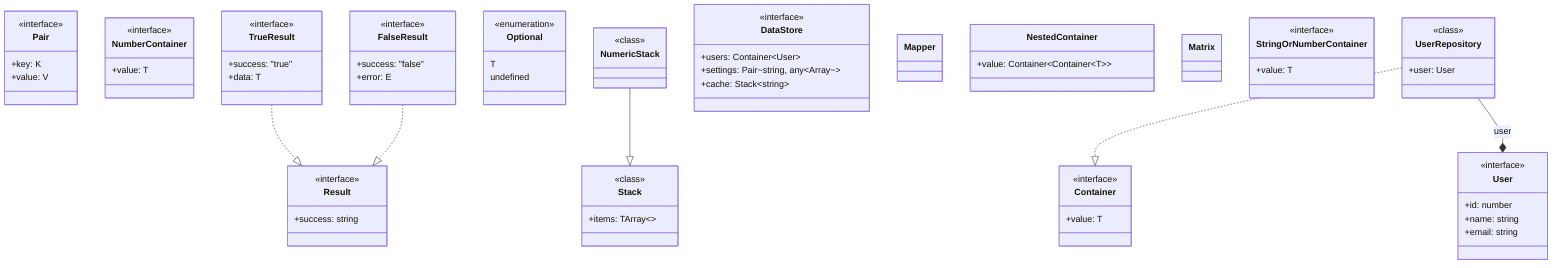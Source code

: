 classDiagram
  %% Legend
  %% --|> : Inheritance (extends)
  %% ..|> : Implementation (implements)
  %% --* : Composition (has/contains)
  %% -- : Association

  class Container {
    <<interface>>
    +value: T
  }

  class Pair {
    <<interface>>
    +key: K
    +value: V
  }

  class NumberContainer {
    <<interface>>
    +value: T
  }

  class Result {
    <<interface>>
    +success: string
  }

  class TrueResult {
    <<interface>>
    +success: "true"
    +data: T
  }

  class FalseResult {
    <<interface>>
    +success: "false"
    +error: E
  }

  class Optional {
    <<enumeration>>
    T
    undefined
  }

  class Stack {
    <<class>>
    +items: TArray~~
  }

  class NumericStack {
    <<class>>
  }

  class DataStore {
    <<interface>>
    +users: Container~User~
    +settings: Pair~string, any~Array~~
    +cache: Stack~string~
  }

  class User {
    <<interface>>
    +id: number
    +name: string
    +email: string
  }

  class Mapper {
  }

  class NestedContainer {
    +value: Container~Container~T~~
  }

  class Matrix {
  }

  class StringOrNumberContainer {
    <<interface>>
    +value: T
  }

  class UserRepository {
    <<class>>
    +user: User
  }

  TrueResult ..|> Result
  FalseResult ..|> Result
  NumericStack --|> Stack
  UserRepository ..|> Container
  UserRepository --* User : user